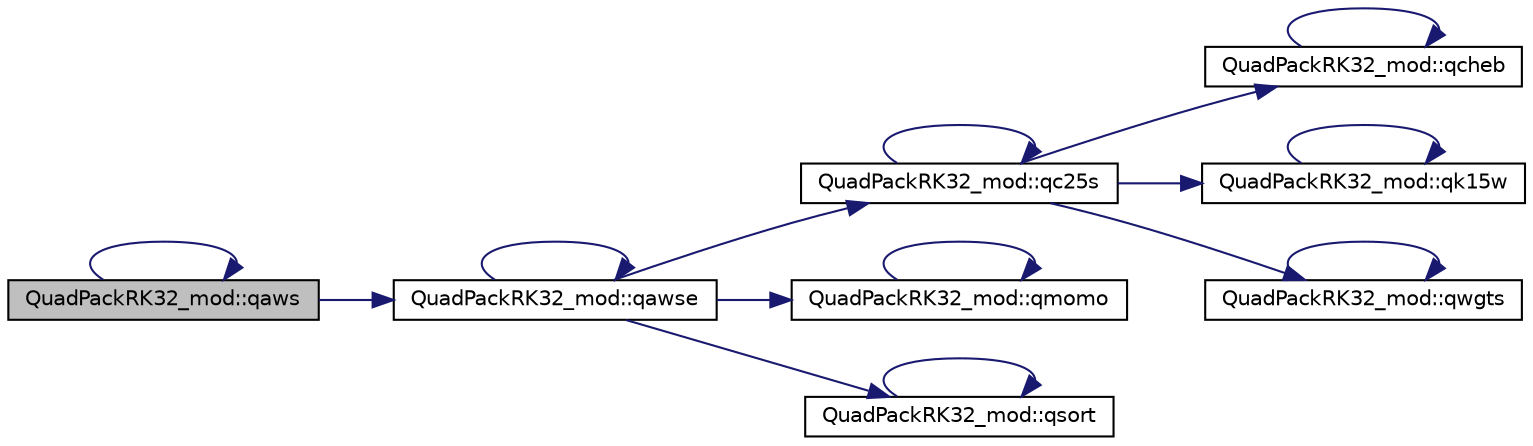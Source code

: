 digraph "QuadPackRK32_mod::qaws"
{
 // LATEX_PDF_SIZE
  edge [fontname="Helvetica",fontsize="10",labelfontname="Helvetica",labelfontsize="10"];
  node [fontname="Helvetica",fontsize="10",shape=record];
  rankdir="LR";
  Node1 [label="QuadPackRK32_mod::qaws",height=0.2,width=0.4,color="black", fillcolor="grey75", style="filled", fontcolor="black",tooltip=" "];
  Node1 -> Node1 [color="midnightblue",fontsize="10",style="solid"];
  Node1 -> Node2 [color="midnightblue",fontsize="10",style="solid"];
  Node2 [label="QuadPackRK32_mod::qawse",height=0.2,width=0.4,color="black", fillcolor="white", style="filled",URL="$namespaceQuadPackRK32__mod.html#ad8cf0d5a4444b8f7dfb6b8d68efd00e4",tooltip=" "];
  Node2 -> Node2 [color="midnightblue",fontsize="10",style="solid"];
  Node2 -> Node3 [color="midnightblue",fontsize="10",style="solid"];
  Node3 [label="QuadPackRK32_mod::qc25s",height=0.2,width=0.4,color="black", fillcolor="white", style="filled",URL="$namespaceQuadPackRK32__mod.html#a702da95507110e5be143f04012a9f63a",tooltip=" "];
  Node3 -> Node3 [color="midnightblue",fontsize="10",style="solid"];
  Node3 -> Node4 [color="midnightblue",fontsize="10",style="solid"];
  Node4 [label="QuadPackRK32_mod::qcheb",height=0.2,width=0.4,color="black", fillcolor="white", style="filled",URL="$namespaceQuadPackRK32__mod.html#aa8b33b4446a8f99308c1ec6d48b01a4e",tooltip=" "];
  Node4 -> Node4 [color="midnightblue",fontsize="10",style="solid"];
  Node3 -> Node5 [color="midnightblue",fontsize="10",style="solid"];
  Node5 [label="QuadPackRK32_mod::qk15w",height=0.2,width=0.4,color="black", fillcolor="white", style="filled",URL="$namespaceQuadPackRK32__mod.html#ae30d3e60a46fdcf3c4cbeb5fa31d4174",tooltip=" "];
  Node5 -> Node5 [color="midnightblue",fontsize="10",style="solid"];
  Node3 -> Node6 [color="midnightblue",fontsize="10",style="solid"];
  Node6 [label="QuadPackRK32_mod::qwgts",height=0.2,width=0.4,color="black", fillcolor="white", style="filled",URL="$namespaceQuadPackRK32__mod.html#aba0887f3e6919ad57a3582d303a36fc4",tooltip=" "];
  Node6 -> Node6 [color="midnightblue",fontsize="10",style="solid"];
  Node2 -> Node7 [color="midnightblue",fontsize="10",style="solid"];
  Node7 [label="QuadPackRK32_mod::qmomo",height=0.2,width=0.4,color="black", fillcolor="white", style="filled",URL="$namespaceQuadPackRK32__mod.html#a4a1f2fd51e4e2f86802b592402116f09",tooltip=" "];
  Node7 -> Node7 [color="midnightblue",fontsize="10",style="solid"];
  Node2 -> Node8 [color="midnightblue",fontsize="10",style="solid"];
  Node8 [label="QuadPackRK32_mod::qsort",height=0.2,width=0.4,color="black", fillcolor="white", style="filled",URL="$namespaceQuadPackRK32__mod.html#abef2094e102d5f8abc0cdbcf79b2f77a",tooltip=" "];
  Node8 -> Node8 [color="midnightblue",fontsize="10",style="solid"];
}
